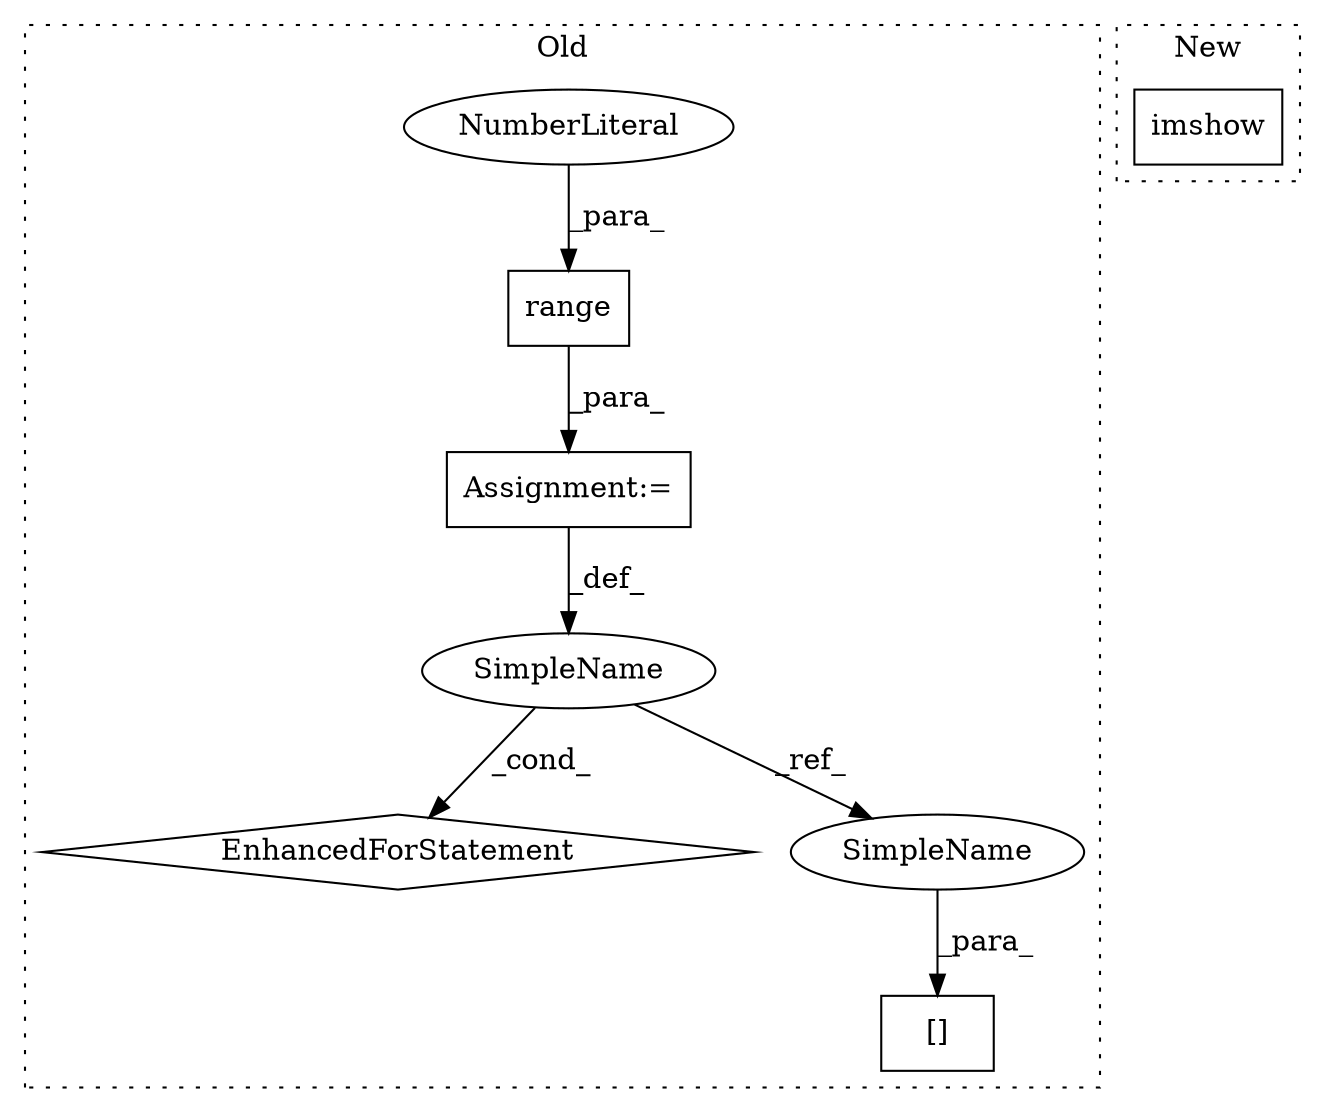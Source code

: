 digraph G {
subgraph cluster0 {
1 [label="range" a="32" s="2825,2832" l="6,1" shape="box"];
3 [label="EnhancedForStatement" a="70" s="2764,2833" l="53,2" shape="diamond"];
4 [label="Assignment:=" a="7" s="2764,2833" l="53,2" shape="box"];
5 [label="NumberLiteral" a="34" s="2831" l="1" shape="ellipse"];
6 [label="[]" a="2" s="2893,2901" l="7,1" shape="box"];
7 [label="SimpleName" a="42" s="2821" l="1" shape="ellipse"];
8 [label="SimpleName" a="42" s="2900" l="1" shape="ellipse"];
label = "Old";
style="dotted";
}
subgraph cluster1 {
2 [label="imshow" a="32" s="2849,2890" l="7,1" shape="box"];
label = "New";
style="dotted";
}
1 -> 4 [label="_para_"];
4 -> 7 [label="_def_"];
5 -> 1 [label="_para_"];
7 -> 3 [label="_cond_"];
7 -> 8 [label="_ref_"];
8 -> 6 [label="_para_"];
}